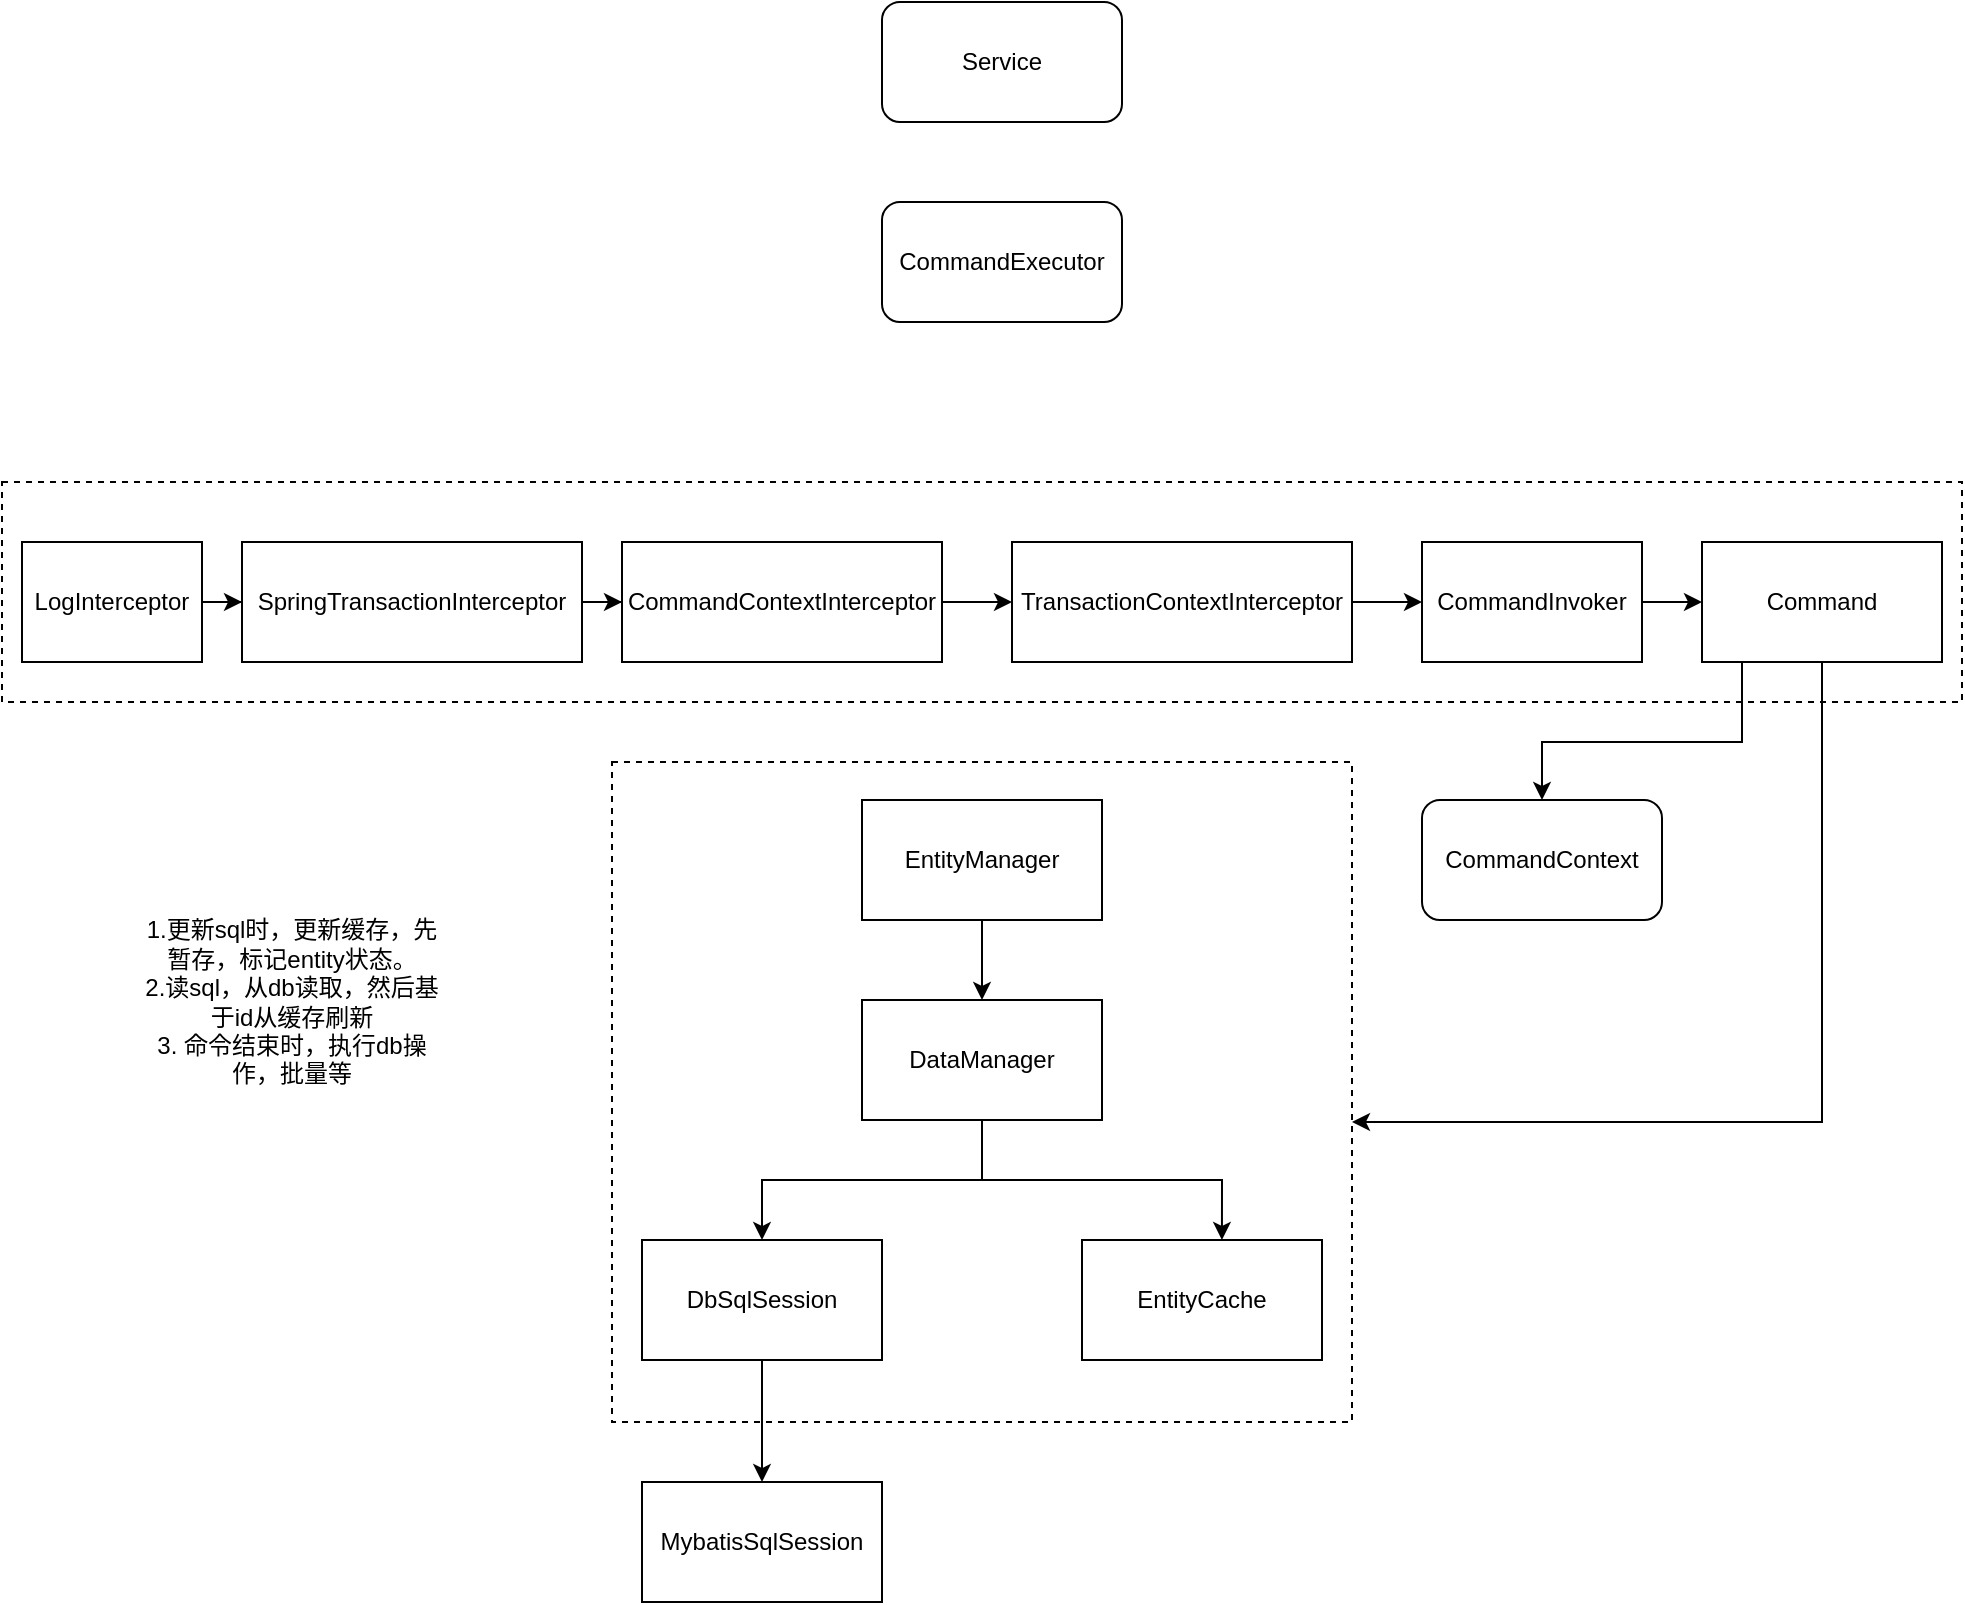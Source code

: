 <mxfile version="21.2.9" type="github">
  <diagram name="第 1 页" id="ItaRV95mY0Xa-xprcMig">
    <mxGraphModel dx="1781" dy="1675" grid="1" gridSize="10" guides="1" tooltips="1" connect="1" arrows="1" fold="1" page="1" pageScale="1" pageWidth="827" pageHeight="1169" math="0" shadow="0">
      <root>
        <mxCell id="0" />
        <mxCell id="1" parent="0" />
        <mxCell id="C3GOMGTe3OPLfGUiWCGx-21" value="" style="rounded=0;whiteSpace=wrap;html=1;dashed=1;" vertex="1" parent="1">
          <mxGeometry x="-190" y="40" width="980" height="110" as="geometry" />
        </mxCell>
        <mxCell id="C3GOMGTe3OPLfGUiWCGx-19" value="" style="rounded=0;whiteSpace=wrap;html=1;dashed=1;" vertex="1" parent="1">
          <mxGeometry x="115" y="180" width="370" height="330" as="geometry" />
        </mxCell>
        <mxCell id="C3GOMGTe3OPLfGUiWCGx-3" value="" style="edgeStyle=orthogonalEdgeStyle;rounded=0;orthogonalLoop=1;jettySize=auto;html=1;" edge="1" parent="1" source="C3GOMGTe3OPLfGUiWCGx-1" target="C3GOMGTe3OPLfGUiWCGx-2">
          <mxGeometry relative="1" as="geometry" />
        </mxCell>
        <mxCell id="C3GOMGTe3OPLfGUiWCGx-1" value="EntityManager" style="rounded=0;whiteSpace=wrap;html=1;" vertex="1" parent="1">
          <mxGeometry x="240" y="199" width="120" height="60" as="geometry" />
        </mxCell>
        <mxCell id="C3GOMGTe3OPLfGUiWCGx-5" value="" style="edgeStyle=orthogonalEdgeStyle;rounded=0;orthogonalLoop=1;jettySize=auto;html=1;" edge="1" parent="1" source="C3GOMGTe3OPLfGUiWCGx-2" target="C3GOMGTe3OPLfGUiWCGx-4">
          <mxGeometry relative="1" as="geometry" />
        </mxCell>
        <mxCell id="C3GOMGTe3OPLfGUiWCGx-7" style="edgeStyle=orthogonalEdgeStyle;rounded=0;orthogonalLoop=1;jettySize=auto;html=1;entryX=0.583;entryY=0;entryDx=0;entryDy=0;entryPerimeter=0;" edge="1" parent="1" source="C3GOMGTe3OPLfGUiWCGx-2" target="C3GOMGTe3OPLfGUiWCGx-6">
          <mxGeometry relative="1" as="geometry" />
        </mxCell>
        <mxCell id="C3GOMGTe3OPLfGUiWCGx-2" value="DataManager" style="rounded=0;whiteSpace=wrap;html=1;" vertex="1" parent="1">
          <mxGeometry x="240" y="299" width="120" height="60" as="geometry" />
        </mxCell>
        <mxCell id="C3GOMGTe3OPLfGUiWCGx-27" style="edgeStyle=orthogonalEdgeStyle;rounded=0;orthogonalLoop=1;jettySize=auto;html=1;entryX=0.5;entryY=0;entryDx=0;entryDy=0;" edge="1" parent="1" source="C3GOMGTe3OPLfGUiWCGx-4" target="C3GOMGTe3OPLfGUiWCGx-26">
          <mxGeometry relative="1" as="geometry" />
        </mxCell>
        <mxCell id="C3GOMGTe3OPLfGUiWCGx-4" value="DbSqlSession" style="rounded=0;whiteSpace=wrap;html=1;" vertex="1" parent="1">
          <mxGeometry x="130" y="419" width="120" height="60" as="geometry" />
        </mxCell>
        <mxCell id="C3GOMGTe3OPLfGUiWCGx-6" value="EntityCache" style="rounded=0;whiteSpace=wrap;html=1;" vertex="1" parent="1">
          <mxGeometry x="350" y="419" width="120" height="60" as="geometry" />
        </mxCell>
        <mxCell id="C3GOMGTe3OPLfGUiWCGx-8" value="Service" style="rounded=1;whiteSpace=wrap;html=1;" vertex="1" parent="1">
          <mxGeometry x="250" y="-200" width="120" height="60" as="geometry" />
        </mxCell>
        <mxCell id="C3GOMGTe3OPLfGUiWCGx-20" style="edgeStyle=orthogonalEdgeStyle;rounded=0;orthogonalLoop=1;jettySize=auto;html=1;" edge="1" parent="1" source="C3GOMGTe3OPLfGUiWCGx-9" target="C3GOMGTe3OPLfGUiWCGx-19">
          <mxGeometry relative="1" as="geometry">
            <Array as="points">
              <mxPoint x="720" y="360" />
            </Array>
          </mxGeometry>
        </mxCell>
        <mxCell id="C3GOMGTe3OPLfGUiWCGx-25" style="edgeStyle=orthogonalEdgeStyle;rounded=0;orthogonalLoop=1;jettySize=auto;html=1;" edge="1" parent="1" source="C3GOMGTe3OPLfGUiWCGx-9" target="C3GOMGTe3OPLfGUiWCGx-23">
          <mxGeometry relative="1" as="geometry">
            <Array as="points">
              <mxPoint x="680" y="170" />
              <mxPoint x="580" y="170" />
            </Array>
          </mxGeometry>
        </mxCell>
        <mxCell id="C3GOMGTe3OPLfGUiWCGx-9" value="Command" style="rounded=0;whiteSpace=wrap;html=1;" vertex="1" parent="1">
          <mxGeometry x="660" y="70" width="120" height="60" as="geometry" />
        </mxCell>
        <mxCell id="C3GOMGTe3OPLfGUiWCGx-15" style="edgeStyle=orthogonalEdgeStyle;rounded=0;orthogonalLoop=1;jettySize=auto;html=1;entryX=0;entryY=0.5;entryDx=0;entryDy=0;" edge="1" parent="1" source="C3GOMGTe3OPLfGUiWCGx-10" target="C3GOMGTe3OPLfGUiWCGx-12">
          <mxGeometry relative="1" as="geometry" />
        </mxCell>
        <mxCell id="C3GOMGTe3OPLfGUiWCGx-10" value="LogInterceptor" style="rounded=0;whiteSpace=wrap;html=1;" vertex="1" parent="1">
          <mxGeometry x="-180" y="70" width="90" height="60" as="geometry" />
        </mxCell>
        <mxCell id="C3GOMGTe3OPLfGUiWCGx-11" value="CommandExecutor" style="rounded=1;whiteSpace=wrap;html=1;" vertex="1" parent="1">
          <mxGeometry x="250" y="-100" width="120" height="60" as="geometry" />
        </mxCell>
        <mxCell id="C3GOMGTe3OPLfGUiWCGx-16" style="edgeStyle=orthogonalEdgeStyle;rounded=0;orthogonalLoop=1;jettySize=auto;html=1;" edge="1" parent="1" source="C3GOMGTe3OPLfGUiWCGx-12" target="C3GOMGTe3OPLfGUiWCGx-13">
          <mxGeometry relative="1" as="geometry" />
        </mxCell>
        <mxCell id="C3GOMGTe3OPLfGUiWCGx-12" value="SpringTransactionInterceptor" style="rounded=0;whiteSpace=wrap;html=1;" vertex="1" parent="1">
          <mxGeometry x="-70" y="70" width="170" height="60" as="geometry" />
        </mxCell>
        <mxCell id="C3GOMGTe3OPLfGUiWCGx-29" style="edgeStyle=orthogonalEdgeStyle;rounded=0;orthogonalLoop=1;jettySize=auto;html=1;" edge="1" parent="1" source="C3GOMGTe3OPLfGUiWCGx-13" target="C3GOMGTe3OPLfGUiWCGx-28">
          <mxGeometry relative="1" as="geometry" />
        </mxCell>
        <mxCell id="C3GOMGTe3OPLfGUiWCGx-13" value="CommandContextInterceptor" style="rounded=0;whiteSpace=wrap;html=1;" vertex="1" parent="1">
          <mxGeometry x="120" y="70" width="160" height="60" as="geometry" />
        </mxCell>
        <mxCell id="C3GOMGTe3OPLfGUiWCGx-18" style="edgeStyle=orthogonalEdgeStyle;rounded=0;orthogonalLoop=1;jettySize=auto;html=1;entryX=0;entryY=0.5;entryDx=0;entryDy=0;" edge="1" parent="1" source="C3GOMGTe3OPLfGUiWCGx-14" target="C3GOMGTe3OPLfGUiWCGx-9">
          <mxGeometry relative="1" as="geometry" />
        </mxCell>
        <mxCell id="C3GOMGTe3OPLfGUiWCGx-14" value="CommandInvoker" style="rounded=0;whiteSpace=wrap;html=1;" vertex="1" parent="1">
          <mxGeometry x="520" y="70" width="110" height="60" as="geometry" />
        </mxCell>
        <mxCell id="C3GOMGTe3OPLfGUiWCGx-22" value="1.更新sql时，更新缓存，先暂存，标记entity状态。&lt;br&gt;2.读sql，从db读取，然后基于id从缓存刷新&lt;br&gt;3. 命令结束时，执行db操作，批量等" style="text;html=1;strokeColor=none;fillColor=none;align=center;verticalAlign=middle;whiteSpace=wrap;rounded=0;" vertex="1" parent="1">
          <mxGeometry x="-120" y="250" width="150" height="100" as="geometry" />
        </mxCell>
        <mxCell id="C3GOMGTe3OPLfGUiWCGx-23" value="CommandContext" style="rounded=1;whiteSpace=wrap;html=1;" vertex="1" parent="1">
          <mxGeometry x="520" y="199" width="120" height="60" as="geometry" />
        </mxCell>
        <mxCell id="C3GOMGTe3OPLfGUiWCGx-26" value="MybatisSqlSession" style="rounded=0;whiteSpace=wrap;html=1;" vertex="1" parent="1">
          <mxGeometry x="130" y="540" width="120" height="60" as="geometry" />
        </mxCell>
        <mxCell id="C3GOMGTe3OPLfGUiWCGx-30" style="edgeStyle=orthogonalEdgeStyle;rounded=0;orthogonalLoop=1;jettySize=auto;html=1;" edge="1" parent="1" source="C3GOMGTe3OPLfGUiWCGx-28" target="C3GOMGTe3OPLfGUiWCGx-14">
          <mxGeometry relative="1" as="geometry" />
        </mxCell>
        <mxCell id="C3GOMGTe3OPLfGUiWCGx-28" value="TransactionContextInterceptor" style="rounded=0;whiteSpace=wrap;html=1;" vertex="1" parent="1">
          <mxGeometry x="315" y="70" width="170" height="60" as="geometry" />
        </mxCell>
      </root>
    </mxGraphModel>
  </diagram>
</mxfile>
